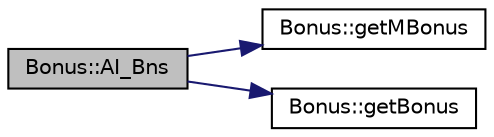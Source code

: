 digraph "Bonus::AI_Bns"
{
  edge [fontname="Helvetica",fontsize="10",labelfontname="Helvetica",labelfontsize="10"];
  node [fontname="Helvetica",fontsize="10",shape=record];
  rankdir="LR";
  Node1 [label="Bonus::AI_Bns",height=0.2,width=0.4,color="black", fillcolor="grey75", style="filled", fontcolor="black"];
  Node1 -> Node2 [color="midnightblue",fontsize="10",style="solid"];
  Node2 [label="Bonus::getMBonus",height=0.2,width=0.4,color="black", fillcolor="white", style="filled",URL="$class_bonus.html#aaa4cc8b64910ad7fac1a0e2408a26338"];
  Node1 -> Node3 [color="midnightblue",fontsize="10",style="solid"];
  Node3 [label="Bonus::getBonus",height=0.2,width=0.4,color="black", fillcolor="white", style="filled",URL="$class_bonus.html#a20eafd1e0dc632fbbd86d860822e95bf"];
}
